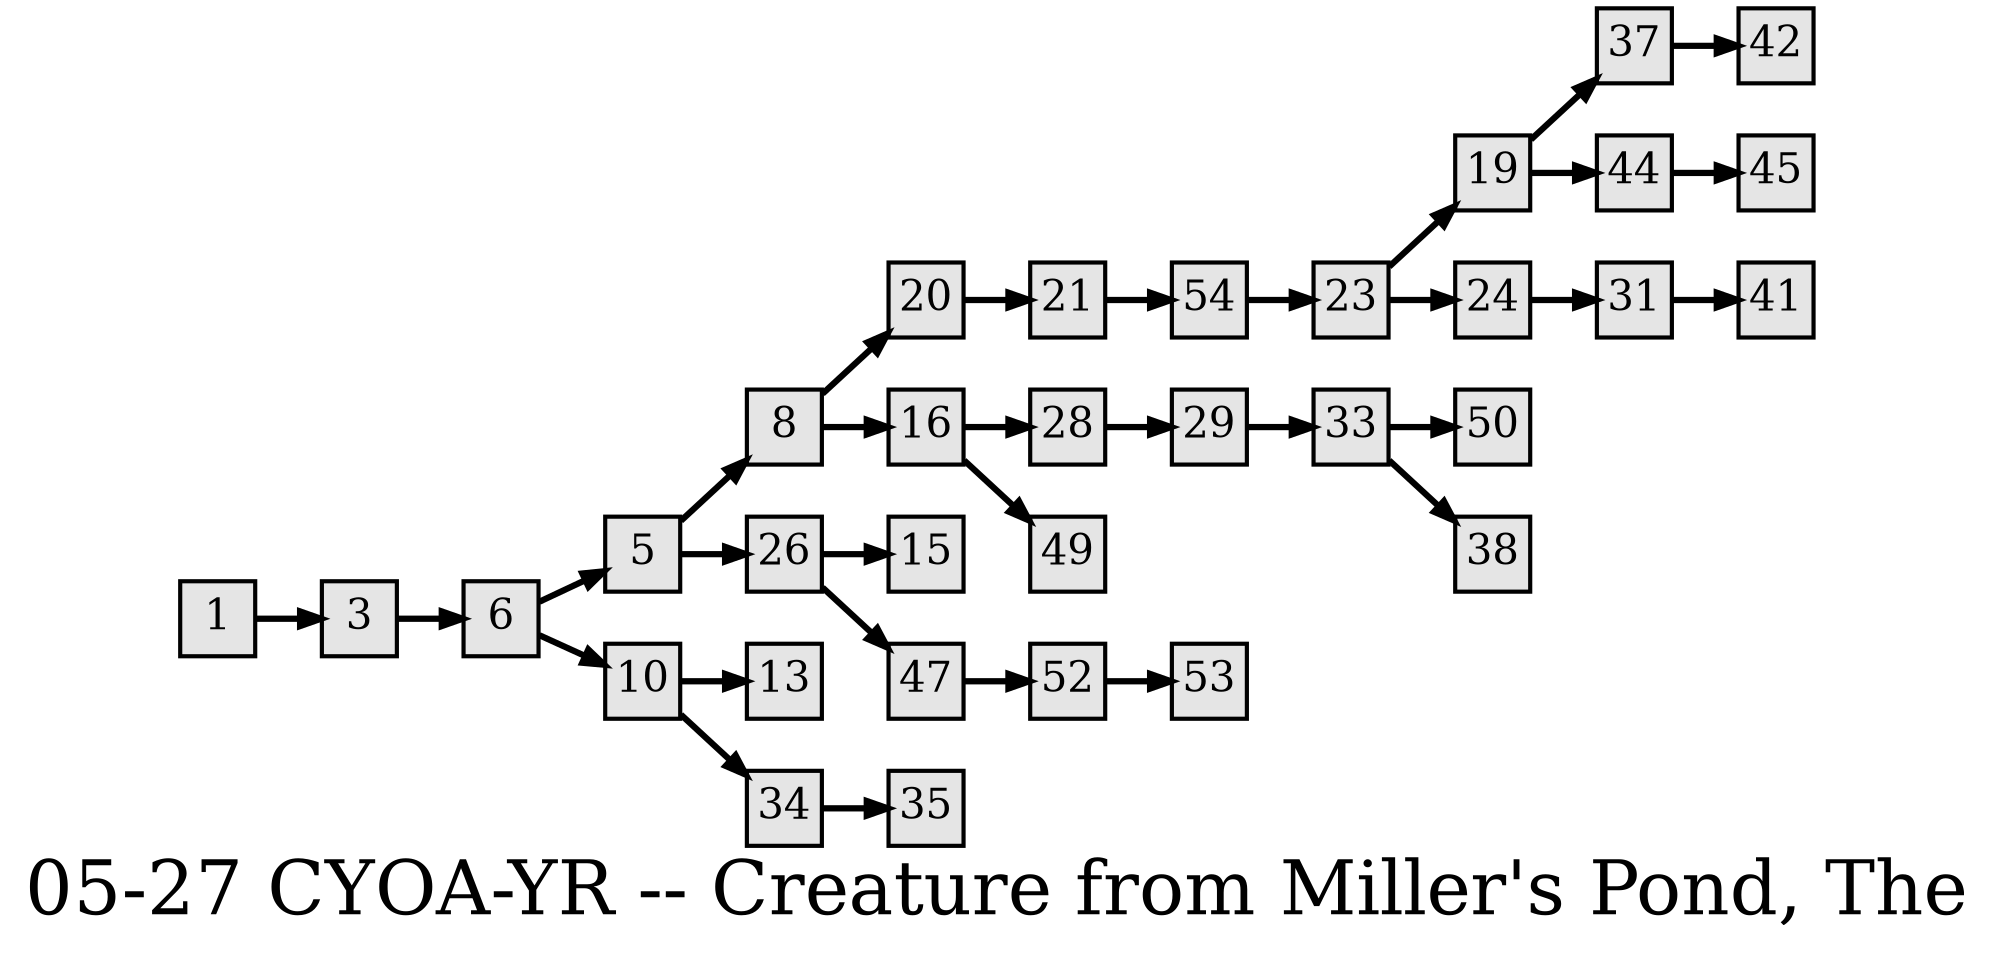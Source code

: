 digraph g{
  graph [ label="05-27 CYOA-YR -- Creature from Miller's Pond, The" rankdir=LR, ordering=out, fontsize=36, nodesep="0.35", ranksep="0.45"];
  node  [shape=rect, penwidth=2, fontsize=20, style=filled, fillcolor=grey90, margin="0,0", labelfloat=true, regular=true, fixedsize=true];
  edge  [labelfloat=true, penwidth=3, fontsize=12];

  1 -> 3;
  3 -> 6;
  5 -> 8;
  5 -> 26;
  6 -> 5;
  6 -> 10;
  8 -> 20;
  8 -> 16;
  10 -> 13;
  10 -> 34;
  16 -> 28;
  16 -> 49;
  19 -> 37;
  19 -> 44;
  20 -> 21;
  21 -> 54;
  23 -> 19;
  23 -> 24;
  24 -> 31;
  26 -> 15;
  26 -> 47;
  28 -> 29;
  29 -> 33;
  31 -> 41;
  33 -> 50;
  33 -> 38;
  34 -> 35;
  37 -> 42;
  44 -> 45;
  47 -> 52;
  52 -> 53;
  54 -> 23;
}

